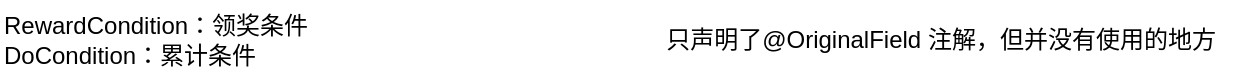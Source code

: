 <mxfile version="26.0.11">
  <diagram name="第 1 页" id="T6xr15omMN5JPe6rA3EJ">
    <mxGraphModel dx="1434" dy="746" grid="1" gridSize="10" guides="1" tooltips="1" connect="1" arrows="1" fold="1" page="1" pageScale="1" pageWidth="4681" pageHeight="3300" math="0" shadow="0">
      <root>
        <mxCell id="0" />
        <mxCell id="1" parent="0" />
        <mxCell id="UIL1ZLDilzriwxGzDn_y-1" value="RewardCondition：领奖条件&lt;br&gt;DoCondition：累计条件" style="text;html=1;align=left;verticalAlign=middle;resizable=0;points=[];autosize=1;strokeColor=none;fillColor=none;" vertex="1" parent="1">
          <mxGeometry x="100" y="53" width="180" height="40" as="geometry" />
        </mxCell>
        <mxCell id="UIL1ZLDilzriwxGzDn_y-2" value="只声明了@OriginalField 注解，但并没有使用的地方" style="text;html=1;align=center;verticalAlign=middle;resizable=0;points=[];autosize=1;strokeColor=none;fillColor=none;" vertex="1" parent="1">
          <mxGeometry x="420" y="58" width="300" height="30" as="geometry" />
        </mxCell>
      </root>
    </mxGraphModel>
  </diagram>
</mxfile>
